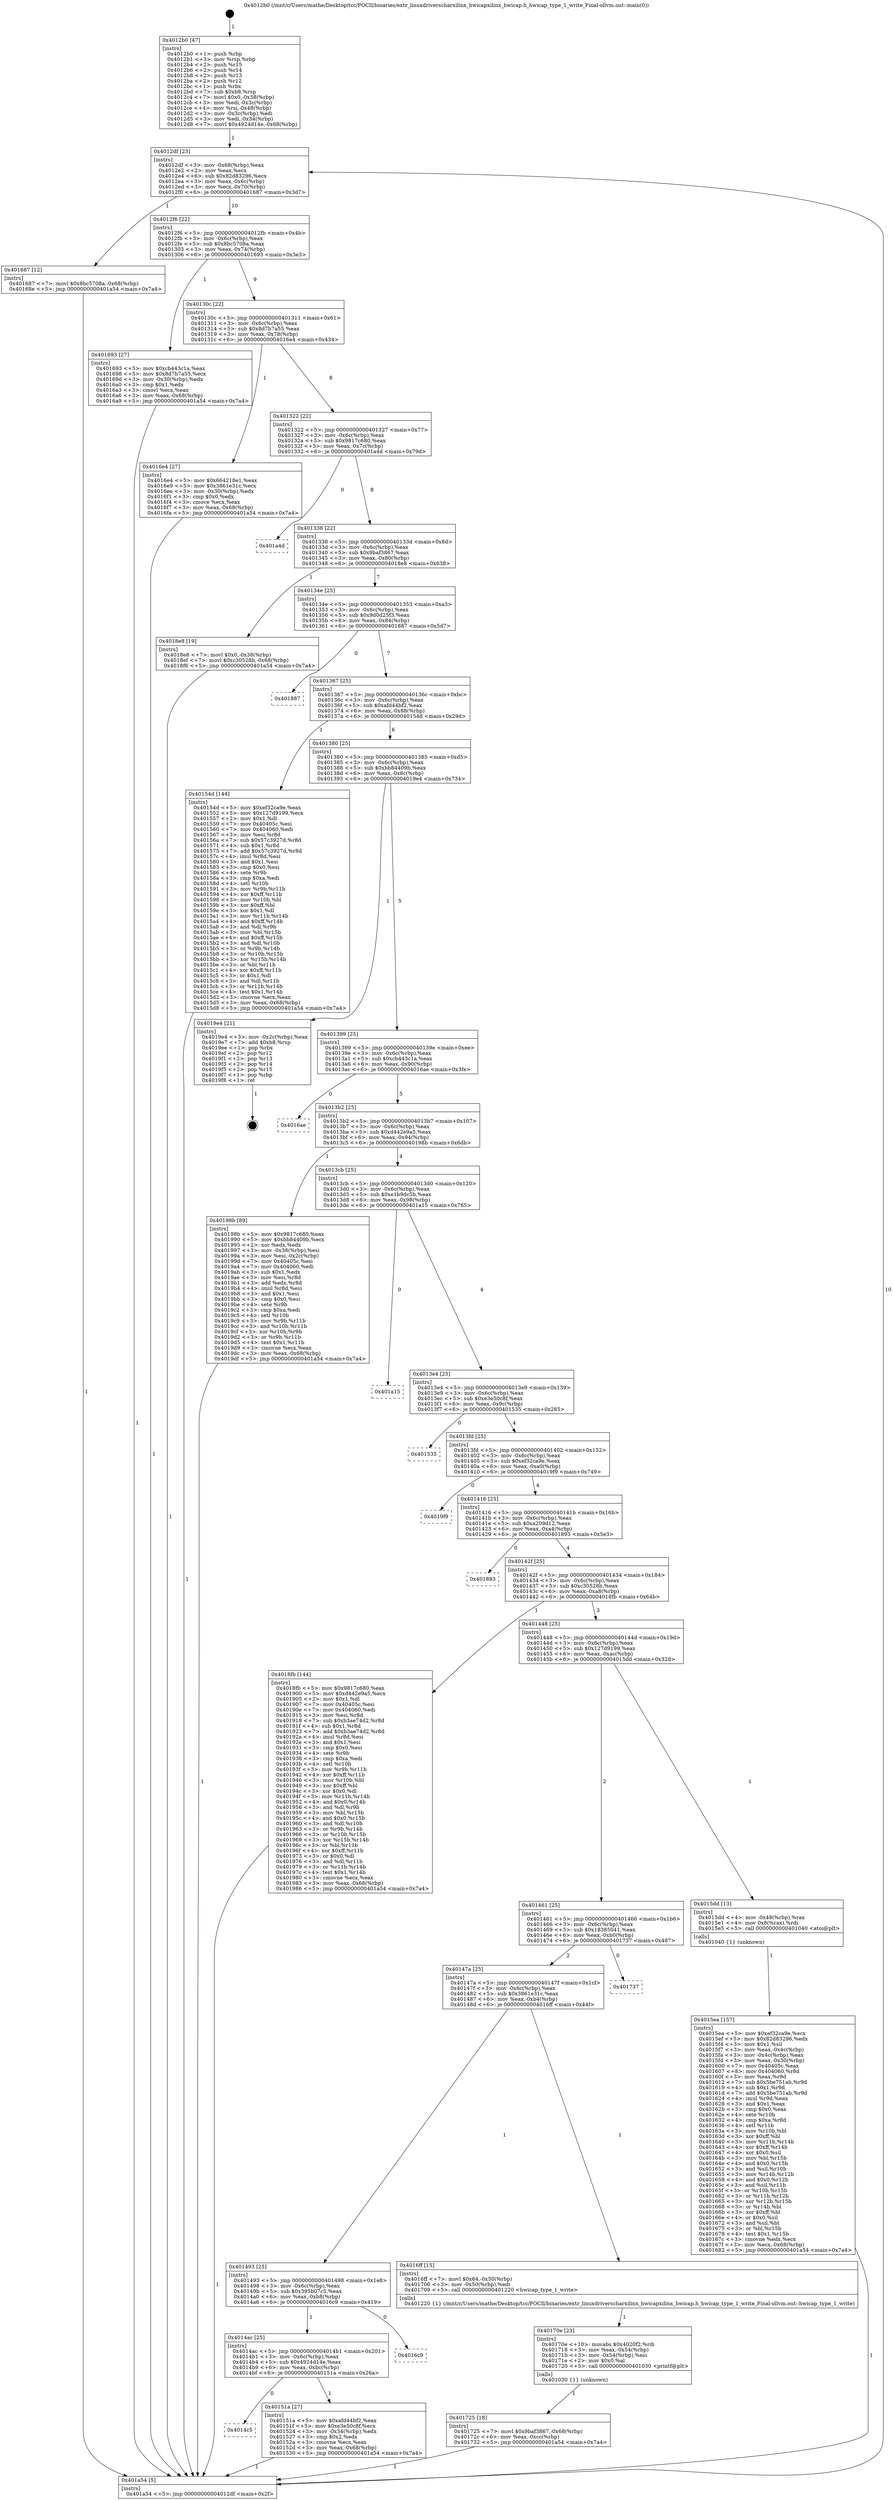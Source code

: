 digraph "0x4012b0" {
  label = "0x4012b0 (/mnt/c/Users/mathe/Desktop/tcc/POCII/binaries/extr_linuxdriverscharxilinx_hwicapxilinx_hwicap.h_hwicap_type_1_write_Final-ollvm.out::main(0))"
  labelloc = "t"
  node[shape=record]

  Entry [label="",width=0.3,height=0.3,shape=circle,fillcolor=black,style=filled]
  "0x4012df" [label="{
     0x4012df [23]\l
     | [instrs]\l
     &nbsp;&nbsp;0x4012df \<+3\>: mov -0x68(%rbp),%eax\l
     &nbsp;&nbsp;0x4012e2 \<+2\>: mov %eax,%ecx\l
     &nbsp;&nbsp;0x4012e4 \<+6\>: sub $0x82d83296,%ecx\l
     &nbsp;&nbsp;0x4012ea \<+3\>: mov %eax,-0x6c(%rbp)\l
     &nbsp;&nbsp;0x4012ed \<+3\>: mov %ecx,-0x70(%rbp)\l
     &nbsp;&nbsp;0x4012f0 \<+6\>: je 0000000000401687 \<main+0x3d7\>\l
  }"]
  "0x401687" [label="{
     0x401687 [12]\l
     | [instrs]\l
     &nbsp;&nbsp;0x401687 \<+7\>: movl $0x8bc5708a,-0x68(%rbp)\l
     &nbsp;&nbsp;0x40168e \<+5\>: jmp 0000000000401a54 \<main+0x7a4\>\l
  }"]
  "0x4012f6" [label="{
     0x4012f6 [22]\l
     | [instrs]\l
     &nbsp;&nbsp;0x4012f6 \<+5\>: jmp 00000000004012fb \<main+0x4b\>\l
     &nbsp;&nbsp;0x4012fb \<+3\>: mov -0x6c(%rbp),%eax\l
     &nbsp;&nbsp;0x4012fe \<+5\>: sub $0x8bc5708a,%eax\l
     &nbsp;&nbsp;0x401303 \<+3\>: mov %eax,-0x74(%rbp)\l
     &nbsp;&nbsp;0x401306 \<+6\>: je 0000000000401693 \<main+0x3e3\>\l
  }"]
  Exit [label="",width=0.3,height=0.3,shape=circle,fillcolor=black,style=filled,peripheries=2]
  "0x401693" [label="{
     0x401693 [27]\l
     | [instrs]\l
     &nbsp;&nbsp;0x401693 \<+5\>: mov $0xcb443c1a,%eax\l
     &nbsp;&nbsp;0x401698 \<+5\>: mov $0x8d7b7a55,%ecx\l
     &nbsp;&nbsp;0x40169d \<+3\>: mov -0x30(%rbp),%edx\l
     &nbsp;&nbsp;0x4016a0 \<+3\>: cmp $0x1,%edx\l
     &nbsp;&nbsp;0x4016a3 \<+3\>: cmovl %ecx,%eax\l
     &nbsp;&nbsp;0x4016a6 \<+3\>: mov %eax,-0x68(%rbp)\l
     &nbsp;&nbsp;0x4016a9 \<+5\>: jmp 0000000000401a54 \<main+0x7a4\>\l
  }"]
  "0x40130c" [label="{
     0x40130c [22]\l
     | [instrs]\l
     &nbsp;&nbsp;0x40130c \<+5\>: jmp 0000000000401311 \<main+0x61\>\l
     &nbsp;&nbsp;0x401311 \<+3\>: mov -0x6c(%rbp),%eax\l
     &nbsp;&nbsp;0x401314 \<+5\>: sub $0x8d7b7a55,%eax\l
     &nbsp;&nbsp;0x401319 \<+3\>: mov %eax,-0x78(%rbp)\l
     &nbsp;&nbsp;0x40131c \<+6\>: je 00000000004016e4 \<main+0x434\>\l
  }"]
  "0x401725" [label="{
     0x401725 [18]\l
     | [instrs]\l
     &nbsp;&nbsp;0x401725 \<+7\>: movl $0x9baf3867,-0x68(%rbp)\l
     &nbsp;&nbsp;0x40172c \<+6\>: mov %eax,-0xcc(%rbp)\l
     &nbsp;&nbsp;0x401732 \<+5\>: jmp 0000000000401a54 \<main+0x7a4\>\l
  }"]
  "0x4016e4" [label="{
     0x4016e4 [27]\l
     | [instrs]\l
     &nbsp;&nbsp;0x4016e4 \<+5\>: mov $0x664218e1,%eax\l
     &nbsp;&nbsp;0x4016e9 \<+5\>: mov $0x3861e31c,%ecx\l
     &nbsp;&nbsp;0x4016ee \<+3\>: mov -0x30(%rbp),%edx\l
     &nbsp;&nbsp;0x4016f1 \<+3\>: cmp $0x0,%edx\l
     &nbsp;&nbsp;0x4016f4 \<+3\>: cmove %ecx,%eax\l
     &nbsp;&nbsp;0x4016f7 \<+3\>: mov %eax,-0x68(%rbp)\l
     &nbsp;&nbsp;0x4016fa \<+5\>: jmp 0000000000401a54 \<main+0x7a4\>\l
  }"]
  "0x401322" [label="{
     0x401322 [22]\l
     | [instrs]\l
     &nbsp;&nbsp;0x401322 \<+5\>: jmp 0000000000401327 \<main+0x77\>\l
     &nbsp;&nbsp;0x401327 \<+3\>: mov -0x6c(%rbp),%eax\l
     &nbsp;&nbsp;0x40132a \<+5\>: sub $0x9817c680,%eax\l
     &nbsp;&nbsp;0x40132f \<+3\>: mov %eax,-0x7c(%rbp)\l
     &nbsp;&nbsp;0x401332 \<+6\>: je 0000000000401a4d \<main+0x79d\>\l
  }"]
  "0x40170e" [label="{
     0x40170e [23]\l
     | [instrs]\l
     &nbsp;&nbsp;0x40170e \<+10\>: movabs $0x4020f2,%rdi\l
     &nbsp;&nbsp;0x401718 \<+3\>: mov %eax,-0x54(%rbp)\l
     &nbsp;&nbsp;0x40171b \<+3\>: mov -0x54(%rbp),%esi\l
     &nbsp;&nbsp;0x40171e \<+2\>: mov $0x0,%al\l
     &nbsp;&nbsp;0x401720 \<+5\>: call 0000000000401030 \<printf@plt\>\l
     | [calls]\l
     &nbsp;&nbsp;0x401030 \{1\} (unknown)\l
  }"]
  "0x401a4d" [label="{
     0x401a4d\l
  }", style=dashed]
  "0x401338" [label="{
     0x401338 [22]\l
     | [instrs]\l
     &nbsp;&nbsp;0x401338 \<+5\>: jmp 000000000040133d \<main+0x8d\>\l
     &nbsp;&nbsp;0x40133d \<+3\>: mov -0x6c(%rbp),%eax\l
     &nbsp;&nbsp;0x401340 \<+5\>: sub $0x9baf3867,%eax\l
     &nbsp;&nbsp;0x401345 \<+3\>: mov %eax,-0x80(%rbp)\l
     &nbsp;&nbsp;0x401348 \<+6\>: je 00000000004018e8 \<main+0x638\>\l
  }"]
  "0x4015ea" [label="{
     0x4015ea [157]\l
     | [instrs]\l
     &nbsp;&nbsp;0x4015ea \<+5\>: mov $0xef32ca9e,%ecx\l
     &nbsp;&nbsp;0x4015ef \<+5\>: mov $0x82d83296,%edx\l
     &nbsp;&nbsp;0x4015f4 \<+3\>: mov $0x1,%sil\l
     &nbsp;&nbsp;0x4015f7 \<+3\>: mov %eax,-0x4c(%rbp)\l
     &nbsp;&nbsp;0x4015fa \<+3\>: mov -0x4c(%rbp),%eax\l
     &nbsp;&nbsp;0x4015fd \<+3\>: mov %eax,-0x30(%rbp)\l
     &nbsp;&nbsp;0x401600 \<+7\>: mov 0x40405c,%eax\l
     &nbsp;&nbsp;0x401607 \<+8\>: mov 0x404060,%r8d\l
     &nbsp;&nbsp;0x40160f \<+3\>: mov %eax,%r9d\l
     &nbsp;&nbsp;0x401612 \<+7\>: sub $0x5be751ab,%r9d\l
     &nbsp;&nbsp;0x401619 \<+4\>: sub $0x1,%r9d\l
     &nbsp;&nbsp;0x40161d \<+7\>: add $0x5be751ab,%r9d\l
     &nbsp;&nbsp;0x401624 \<+4\>: imul %r9d,%eax\l
     &nbsp;&nbsp;0x401628 \<+3\>: and $0x1,%eax\l
     &nbsp;&nbsp;0x40162b \<+3\>: cmp $0x0,%eax\l
     &nbsp;&nbsp;0x40162e \<+4\>: sete %r10b\l
     &nbsp;&nbsp;0x401632 \<+4\>: cmp $0xa,%r8d\l
     &nbsp;&nbsp;0x401636 \<+4\>: setl %r11b\l
     &nbsp;&nbsp;0x40163a \<+3\>: mov %r10b,%bl\l
     &nbsp;&nbsp;0x40163d \<+3\>: xor $0xff,%bl\l
     &nbsp;&nbsp;0x401640 \<+3\>: mov %r11b,%r14b\l
     &nbsp;&nbsp;0x401643 \<+4\>: xor $0xff,%r14b\l
     &nbsp;&nbsp;0x401647 \<+4\>: xor $0x0,%sil\l
     &nbsp;&nbsp;0x40164b \<+3\>: mov %bl,%r15b\l
     &nbsp;&nbsp;0x40164e \<+4\>: and $0x0,%r15b\l
     &nbsp;&nbsp;0x401652 \<+3\>: and %sil,%r10b\l
     &nbsp;&nbsp;0x401655 \<+3\>: mov %r14b,%r12b\l
     &nbsp;&nbsp;0x401658 \<+4\>: and $0x0,%r12b\l
     &nbsp;&nbsp;0x40165c \<+3\>: and %sil,%r11b\l
     &nbsp;&nbsp;0x40165f \<+3\>: or %r10b,%r15b\l
     &nbsp;&nbsp;0x401662 \<+3\>: or %r11b,%r12b\l
     &nbsp;&nbsp;0x401665 \<+3\>: xor %r12b,%r15b\l
     &nbsp;&nbsp;0x401668 \<+3\>: or %r14b,%bl\l
     &nbsp;&nbsp;0x40166b \<+3\>: xor $0xff,%bl\l
     &nbsp;&nbsp;0x40166e \<+4\>: or $0x0,%sil\l
     &nbsp;&nbsp;0x401672 \<+3\>: and %sil,%bl\l
     &nbsp;&nbsp;0x401675 \<+3\>: or %bl,%r15b\l
     &nbsp;&nbsp;0x401678 \<+4\>: test $0x1,%r15b\l
     &nbsp;&nbsp;0x40167c \<+3\>: cmovne %edx,%ecx\l
     &nbsp;&nbsp;0x40167f \<+3\>: mov %ecx,-0x68(%rbp)\l
     &nbsp;&nbsp;0x401682 \<+5\>: jmp 0000000000401a54 \<main+0x7a4\>\l
  }"]
  "0x4018e8" [label="{
     0x4018e8 [19]\l
     | [instrs]\l
     &nbsp;&nbsp;0x4018e8 \<+7\>: movl $0x0,-0x38(%rbp)\l
     &nbsp;&nbsp;0x4018ef \<+7\>: movl $0xc30528b,-0x68(%rbp)\l
     &nbsp;&nbsp;0x4018f6 \<+5\>: jmp 0000000000401a54 \<main+0x7a4\>\l
  }"]
  "0x40134e" [label="{
     0x40134e [25]\l
     | [instrs]\l
     &nbsp;&nbsp;0x40134e \<+5\>: jmp 0000000000401353 \<main+0xa3\>\l
     &nbsp;&nbsp;0x401353 \<+3\>: mov -0x6c(%rbp),%eax\l
     &nbsp;&nbsp;0x401356 \<+5\>: sub $0x9d0d25f3,%eax\l
     &nbsp;&nbsp;0x40135b \<+6\>: mov %eax,-0x84(%rbp)\l
     &nbsp;&nbsp;0x401361 \<+6\>: je 0000000000401887 \<main+0x5d7\>\l
  }"]
  "0x4012b0" [label="{
     0x4012b0 [47]\l
     | [instrs]\l
     &nbsp;&nbsp;0x4012b0 \<+1\>: push %rbp\l
     &nbsp;&nbsp;0x4012b1 \<+3\>: mov %rsp,%rbp\l
     &nbsp;&nbsp;0x4012b4 \<+2\>: push %r15\l
     &nbsp;&nbsp;0x4012b6 \<+2\>: push %r14\l
     &nbsp;&nbsp;0x4012b8 \<+2\>: push %r13\l
     &nbsp;&nbsp;0x4012ba \<+2\>: push %r12\l
     &nbsp;&nbsp;0x4012bc \<+1\>: push %rbx\l
     &nbsp;&nbsp;0x4012bd \<+7\>: sub $0xb8,%rsp\l
     &nbsp;&nbsp;0x4012c4 \<+7\>: movl $0x0,-0x38(%rbp)\l
     &nbsp;&nbsp;0x4012cb \<+3\>: mov %edi,-0x3c(%rbp)\l
     &nbsp;&nbsp;0x4012ce \<+4\>: mov %rsi,-0x48(%rbp)\l
     &nbsp;&nbsp;0x4012d2 \<+3\>: mov -0x3c(%rbp),%edi\l
     &nbsp;&nbsp;0x4012d5 \<+3\>: mov %edi,-0x34(%rbp)\l
     &nbsp;&nbsp;0x4012d8 \<+7\>: movl $0x4924d14e,-0x68(%rbp)\l
  }"]
  "0x401887" [label="{
     0x401887\l
  }", style=dashed]
  "0x401367" [label="{
     0x401367 [25]\l
     | [instrs]\l
     &nbsp;&nbsp;0x401367 \<+5\>: jmp 000000000040136c \<main+0xbc\>\l
     &nbsp;&nbsp;0x40136c \<+3\>: mov -0x6c(%rbp),%eax\l
     &nbsp;&nbsp;0x40136f \<+5\>: sub $0xafd44bf2,%eax\l
     &nbsp;&nbsp;0x401374 \<+6\>: mov %eax,-0x88(%rbp)\l
     &nbsp;&nbsp;0x40137a \<+6\>: je 000000000040154d \<main+0x29d\>\l
  }"]
  "0x401a54" [label="{
     0x401a54 [5]\l
     | [instrs]\l
     &nbsp;&nbsp;0x401a54 \<+5\>: jmp 00000000004012df \<main+0x2f\>\l
  }"]
  "0x40154d" [label="{
     0x40154d [144]\l
     | [instrs]\l
     &nbsp;&nbsp;0x40154d \<+5\>: mov $0xef32ca9e,%eax\l
     &nbsp;&nbsp;0x401552 \<+5\>: mov $0x127d9199,%ecx\l
     &nbsp;&nbsp;0x401557 \<+2\>: mov $0x1,%dl\l
     &nbsp;&nbsp;0x401559 \<+7\>: mov 0x40405c,%esi\l
     &nbsp;&nbsp;0x401560 \<+7\>: mov 0x404060,%edi\l
     &nbsp;&nbsp;0x401567 \<+3\>: mov %esi,%r8d\l
     &nbsp;&nbsp;0x40156a \<+7\>: sub $0x57c3927d,%r8d\l
     &nbsp;&nbsp;0x401571 \<+4\>: sub $0x1,%r8d\l
     &nbsp;&nbsp;0x401575 \<+7\>: add $0x57c3927d,%r8d\l
     &nbsp;&nbsp;0x40157c \<+4\>: imul %r8d,%esi\l
     &nbsp;&nbsp;0x401580 \<+3\>: and $0x1,%esi\l
     &nbsp;&nbsp;0x401583 \<+3\>: cmp $0x0,%esi\l
     &nbsp;&nbsp;0x401586 \<+4\>: sete %r9b\l
     &nbsp;&nbsp;0x40158a \<+3\>: cmp $0xa,%edi\l
     &nbsp;&nbsp;0x40158d \<+4\>: setl %r10b\l
     &nbsp;&nbsp;0x401591 \<+3\>: mov %r9b,%r11b\l
     &nbsp;&nbsp;0x401594 \<+4\>: xor $0xff,%r11b\l
     &nbsp;&nbsp;0x401598 \<+3\>: mov %r10b,%bl\l
     &nbsp;&nbsp;0x40159b \<+3\>: xor $0xff,%bl\l
     &nbsp;&nbsp;0x40159e \<+3\>: xor $0x1,%dl\l
     &nbsp;&nbsp;0x4015a1 \<+3\>: mov %r11b,%r14b\l
     &nbsp;&nbsp;0x4015a4 \<+4\>: and $0xff,%r14b\l
     &nbsp;&nbsp;0x4015a8 \<+3\>: and %dl,%r9b\l
     &nbsp;&nbsp;0x4015ab \<+3\>: mov %bl,%r15b\l
     &nbsp;&nbsp;0x4015ae \<+4\>: and $0xff,%r15b\l
     &nbsp;&nbsp;0x4015b2 \<+3\>: and %dl,%r10b\l
     &nbsp;&nbsp;0x4015b5 \<+3\>: or %r9b,%r14b\l
     &nbsp;&nbsp;0x4015b8 \<+3\>: or %r10b,%r15b\l
     &nbsp;&nbsp;0x4015bb \<+3\>: xor %r15b,%r14b\l
     &nbsp;&nbsp;0x4015be \<+3\>: or %bl,%r11b\l
     &nbsp;&nbsp;0x4015c1 \<+4\>: xor $0xff,%r11b\l
     &nbsp;&nbsp;0x4015c5 \<+3\>: or $0x1,%dl\l
     &nbsp;&nbsp;0x4015c8 \<+3\>: and %dl,%r11b\l
     &nbsp;&nbsp;0x4015cb \<+3\>: or %r11b,%r14b\l
     &nbsp;&nbsp;0x4015ce \<+4\>: test $0x1,%r14b\l
     &nbsp;&nbsp;0x4015d2 \<+3\>: cmovne %ecx,%eax\l
     &nbsp;&nbsp;0x4015d5 \<+3\>: mov %eax,-0x68(%rbp)\l
     &nbsp;&nbsp;0x4015d8 \<+5\>: jmp 0000000000401a54 \<main+0x7a4\>\l
  }"]
  "0x401380" [label="{
     0x401380 [25]\l
     | [instrs]\l
     &nbsp;&nbsp;0x401380 \<+5\>: jmp 0000000000401385 \<main+0xd5\>\l
     &nbsp;&nbsp;0x401385 \<+3\>: mov -0x6c(%rbp),%eax\l
     &nbsp;&nbsp;0x401388 \<+5\>: sub $0xbb84409b,%eax\l
     &nbsp;&nbsp;0x40138d \<+6\>: mov %eax,-0x8c(%rbp)\l
     &nbsp;&nbsp;0x401393 \<+6\>: je 00000000004019e4 \<main+0x734\>\l
  }"]
  "0x4014c5" [label="{
     0x4014c5\l
  }", style=dashed]
  "0x4019e4" [label="{
     0x4019e4 [21]\l
     | [instrs]\l
     &nbsp;&nbsp;0x4019e4 \<+3\>: mov -0x2c(%rbp),%eax\l
     &nbsp;&nbsp;0x4019e7 \<+7\>: add $0xb8,%rsp\l
     &nbsp;&nbsp;0x4019ee \<+1\>: pop %rbx\l
     &nbsp;&nbsp;0x4019ef \<+2\>: pop %r12\l
     &nbsp;&nbsp;0x4019f1 \<+2\>: pop %r13\l
     &nbsp;&nbsp;0x4019f3 \<+2\>: pop %r14\l
     &nbsp;&nbsp;0x4019f5 \<+2\>: pop %r15\l
     &nbsp;&nbsp;0x4019f7 \<+1\>: pop %rbp\l
     &nbsp;&nbsp;0x4019f8 \<+1\>: ret\l
  }"]
  "0x401399" [label="{
     0x401399 [25]\l
     | [instrs]\l
     &nbsp;&nbsp;0x401399 \<+5\>: jmp 000000000040139e \<main+0xee\>\l
     &nbsp;&nbsp;0x40139e \<+3\>: mov -0x6c(%rbp),%eax\l
     &nbsp;&nbsp;0x4013a1 \<+5\>: sub $0xcb443c1a,%eax\l
     &nbsp;&nbsp;0x4013a6 \<+6\>: mov %eax,-0x90(%rbp)\l
     &nbsp;&nbsp;0x4013ac \<+6\>: je 00000000004016ae \<main+0x3fe\>\l
  }"]
  "0x40151a" [label="{
     0x40151a [27]\l
     | [instrs]\l
     &nbsp;&nbsp;0x40151a \<+5\>: mov $0xafd44bf2,%eax\l
     &nbsp;&nbsp;0x40151f \<+5\>: mov $0xe3e50c8f,%ecx\l
     &nbsp;&nbsp;0x401524 \<+3\>: mov -0x34(%rbp),%edx\l
     &nbsp;&nbsp;0x401527 \<+3\>: cmp $0x2,%edx\l
     &nbsp;&nbsp;0x40152a \<+3\>: cmovne %ecx,%eax\l
     &nbsp;&nbsp;0x40152d \<+3\>: mov %eax,-0x68(%rbp)\l
     &nbsp;&nbsp;0x401530 \<+5\>: jmp 0000000000401a54 \<main+0x7a4\>\l
  }"]
  "0x4016ae" [label="{
     0x4016ae\l
  }", style=dashed]
  "0x4013b2" [label="{
     0x4013b2 [25]\l
     | [instrs]\l
     &nbsp;&nbsp;0x4013b2 \<+5\>: jmp 00000000004013b7 \<main+0x107\>\l
     &nbsp;&nbsp;0x4013b7 \<+3\>: mov -0x6c(%rbp),%eax\l
     &nbsp;&nbsp;0x4013ba \<+5\>: sub $0xd442e9a5,%eax\l
     &nbsp;&nbsp;0x4013bf \<+6\>: mov %eax,-0x94(%rbp)\l
     &nbsp;&nbsp;0x4013c5 \<+6\>: je 000000000040198b \<main+0x6db\>\l
  }"]
  "0x4014ac" [label="{
     0x4014ac [25]\l
     | [instrs]\l
     &nbsp;&nbsp;0x4014ac \<+5\>: jmp 00000000004014b1 \<main+0x201\>\l
     &nbsp;&nbsp;0x4014b1 \<+3\>: mov -0x6c(%rbp),%eax\l
     &nbsp;&nbsp;0x4014b4 \<+5\>: sub $0x4924d14e,%eax\l
     &nbsp;&nbsp;0x4014b9 \<+6\>: mov %eax,-0xbc(%rbp)\l
     &nbsp;&nbsp;0x4014bf \<+6\>: je 000000000040151a \<main+0x26a\>\l
  }"]
  "0x40198b" [label="{
     0x40198b [89]\l
     | [instrs]\l
     &nbsp;&nbsp;0x40198b \<+5\>: mov $0x9817c680,%eax\l
     &nbsp;&nbsp;0x401990 \<+5\>: mov $0xbb84409b,%ecx\l
     &nbsp;&nbsp;0x401995 \<+2\>: xor %edx,%edx\l
     &nbsp;&nbsp;0x401997 \<+3\>: mov -0x38(%rbp),%esi\l
     &nbsp;&nbsp;0x40199a \<+3\>: mov %esi,-0x2c(%rbp)\l
     &nbsp;&nbsp;0x40199d \<+7\>: mov 0x40405c,%esi\l
     &nbsp;&nbsp;0x4019a4 \<+7\>: mov 0x404060,%edi\l
     &nbsp;&nbsp;0x4019ab \<+3\>: sub $0x1,%edx\l
     &nbsp;&nbsp;0x4019ae \<+3\>: mov %esi,%r8d\l
     &nbsp;&nbsp;0x4019b1 \<+3\>: add %edx,%r8d\l
     &nbsp;&nbsp;0x4019b4 \<+4\>: imul %r8d,%esi\l
     &nbsp;&nbsp;0x4019b8 \<+3\>: and $0x1,%esi\l
     &nbsp;&nbsp;0x4019bb \<+3\>: cmp $0x0,%esi\l
     &nbsp;&nbsp;0x4019be \<+4\>: sete %r9b\l
     &nbsp;&nbsp;0x4019c2 \<+3\>: cmp $0xa,%edi\l
     &nbsp;&nbsp;0x4019c5 \<+4\>: setl %r10b\l
     &nbsp;&nbsp;0x4019c9 \<+3\>: mov %r9b,%r11b\l
     &nbsp;&nbsp;0x4019cc \<+3\>: and %r10b,%r11b\l
     &nbsp;&nbsp;0x4019cf \<+3\>: xor %r10b,%r9b\l
     &nbsp;&nbsp;0x4019d2 \<+3\>: or %r9b,%r11b\l
     &nbsp;&nbsp;0x4019d5 \<+4\>: test $0x1,%r11b\l
     &nbsp;&nbsp;0x4019d9 \<+3\>: cmovne %ecx,%eax\l
     &nbsp;&nbsp;0x4019dc \<+3\>: mov %eax,-0x68(%rbp)\l
     &nbsp;&nbsp;0x4019df \<+5\>: jmp 0000000000401a54 \<main+0x7a4\>\l
  }"]
  "0x4013cb" [label="{
     0x4013cb [25]\l
     | [instrs]\l
     &nbsp;&nbsp;0x4013cb \<+5\>: jmp 00000000004013d0 \<main+0x120\>\l
     &nbsp;&nbsp;0x4013d0 \<+3\>: mov -0x6c(%rbp),%eax\l
     &nbsp;&nbsp;0x4013d3 \<+5\>: sub $0xe1b9dc5b,%eax\l
     &nbsp;&nbsp;0x4013d8 \<+6\>: mov %eax,-0x98(%rbp)\l
     &nbsp;&nbsp;0x4013de \<+6\>: je 0000000000401a15 \<main+0x765\>\l
  }"]
  "0x4016c9" [label="{
     0x4016c9\l
  }", style=dashed]
  "0x401a15" [label="{
     0x401a15\l
  }", style=dashed]
  "0x4013e4" [label="{
     0x4013e4 [25]\l
     | [instrs]\l
     &nbsp;&nbsp;0x4013e4 \<+5\>: jmp 00000000004013e9 \<main+0x139\>\l
     &nbsp;&nbsp;0x4013e9 \<+3\>: mov -0x6c(%rbp),%eax\l
     &nbsp;&nbsp;0x4013ec \<+5\>: sub $0xe3e50c8f,%eax\l
     &nbsp;&nbsp;0x4013f1 \<+6\>: mov %eax,-0x9c(%rbp)\l
     &nbsp;&nbsp;0x4013f7 \<+6\>: je 0000000000401535 \<main+0x285\>\l
  }"]
  "0x401493" [label="{
     0x401493 [25]\l
     | [instrs]\l
     &nbsp;&nbsp;0x401493 \<+5\>: jmp 0000000000401498 \<main+0x1e8\>\l
     &nbsp;&nbsp;0x401498 \<+3\>: mov -0x6c(%rbp),%eax\l
     &nbsp;&nbsp;0x40149b \<+5\>: sub $0x395b07c5,%eax\l
     &nbsp;&nbsp;0x4014a0 \<+6\>: mov %eax,-0xb8(%rbp)\l
     &nbsp;&nbsp;0x4014a6 \<+6\>: je 00000000004016c9 \<main+0x419\>\l
  }"]
  "0x401535" [label="{
     0x401535\l
  }", style=dashed]
  "0x4013fd" [label="{
     0x4013fd [25]\l
     | [instrs]\l
     &nbsp;&nbsp;0x4013fd \<+5\>: jmp 0000000000401402 \<main+0x152\>\l
     &nbsp;&nbsp;0x401402 \<+3\>: mov -0x6c(%rbp),%eax\l
     &nbsp;&nbsp;0x401405 \<+5\>: sub $0xef32ca9e,%eax\l
     &nbsp;&nbsp;0x40140a \<+6\>: mov %eax,-0xa0(%rbp)\l
     &nbsp;&nbsp;0x401410 \<+6\>: je 00000000004019f9 \<main+0x749\>\l
  }"]
  "0x4016ff" [label="{
     0x4016ff [15]\l
     | [instrs]\l
     &nbsp;&nbsp;0x4016ff \<+7\>: movl $0x64,-0x50(%rbp)\l
     &nbsp;&nbsp;0x401706 \<+3\>: mov -0x50(%rbp),%edi\l
     &nbsp;&nbsp;0x401709 \<+5\>: call 0000000000401220 \<hwicap_type_1_write\>\l
     | [calls]\l
     &nbsp;&nbsp;0x401220 \{1\} (/mnt/c/Users/mathe/Desktop/tcc/POCII/binaries/extr_linuxdriverscharxilinx_hwicapxilinx_hwicap.h_hwicap_type_1_write_Final-ollvm.out::hwicap_type_1_write)\l
  }"]
  "0x4019f9" [label="{
     0x4019f9\l
  }", style=dashed]
  "0x401416" [label="{
     0x401416 [25]\l
     | [instrs]\l
     &nbsp;&nbsp;0x401416 \<+5\>: jmp 000000000040141b \<main+0x16b\>\l
     &nbsp;&nbsp;0x40141b \<+3\>: mov -0x6c(%rbp),%eax\l
     &nbsp;&nbsp;0x40141e \<+5\>: sub $0xa209d12,%eax\l
     &nbsp;&nbsp;0x401423 \<+6\>: mov %eax,-0xa4(%rbp)\l
     &nbsp;&nbsp;0x401429 \<+6\>: je 0000000000401893 \<main+0x5e3\>\l
  }"]
  "0x40147a" [label="{
     0x40147a [25]\l
     | [instrs]\l
     &nbsp;&nbsp;0x40147a \<+5\>: jmp 000000000040147f \<main+0x1cf\>\l
     &nbsp;&nbsp;0x40147f \<+3\>: mov -0x6c(%rbp),%eax\l
     &nbsp;&nbsp;0x401482 \<+5\>: sub $0x3861e31c,%eax\l
     &nbsp;&nbsp;0x401487 \<+6\>: mov %eax,-0xb4(%rbp)\l
     &nbsp;&nbsp;0x40148d \<+6\>: je 00000000004016ff \<main+0x44f\>\l
  }"]
  "0x401893" [label="{
     0x401893\l
  }", style=dashed]
  "0x40142f" [label="{
     0x40142f [25]\l
     | [instrs]\l
     &nbsp;&nbsp;0x40142f \<+5\>: jmp 0000000000401434 \<main+0x184\>\l
     &nbsp;&nbsp;0x401434 \<+3\>: mov -0x6c(%rbp),%eax\l
     &nbsp;&nbsp;0x401437 \<+5\>: sub $0xc30528b,%eax\l
     &nbsp;&nbsp;0x40143c \<+6\>: mov %eax,-0xa8(%rbp)\l
     &nbsp;&nbsp;0x401442 \<+6\>: je 00000000004018fb \<main+0x64b\>\l
  }"]
  "0x401737" [label="{
     0x401737\l
  }", style=dashed]
  "0x4018fb" [label="{
     0x4018fb [144]\l
     | [instrs]\l
     &nbsp;&nbsp;0x4018fb \<+5\>: mov $0x9817c680,%eax\l
     &nbsp;&nbsp;0x401900 \<+5\>: mov $0xd442e9a5,%ecx\l
     &nbsp;&nbsp;0x401905 \<+2\>: mov $0x1,%dl\l
     &nbsp;&nbsp;0x401907 \<+7\>: mov 0x40405c,%esi\l
     &nbsp;&nbsp;0x40190e \<+7\>: mov 0x404060,%edi\l
     &nbsp;&nbsp;0x401915 \<+3\>: mov %esi,%r8d\l
     &nbsp;&nbsp;0x401918 \<+7\>: sub $0xb3ae74d2,%r8d\l
     &nbsp;&nbsp;0x40191f \<+4\>: sub $0x1,%r8d\l
     &nbsp;&nbsp;0x401923 \<+7\>: add $0xb3ae74d2,%r8d\l
     &nbsp;&nbsp;0x40192a \<+4\>: imul %r8d,%esi\l
     &nbsp;&nbsp;0x40192e \<+3\>: and $0x1,%esi\l
     &nbsp;&nbsp;0x401931 \<+3\>: cmp $0x0,%esi\l
     &nbsp;&nbsp;0x401934 \<+4\>: sete %r9b\l
     &nbsp;&nbsp;0x401938 \<+3\>: cmp $0xa,%edi\l
     &nbsp;&nbsp;0x40193b \<+4\>: setl %r10b\l
     &nbsp;&nbsp;0x40193f \<+3\>: mov %r9b,%r11b\l
     &nbsp;&nbsp;0x401942 \<+4\>: xor $0xff,%r11b\l
     &nbsp;&nbsp;0x401946 \<+3\>: mov %r10b,%bl\l
     &nbsp;&nbsp;0x401949 \<+3\>: xor $0xff,%bl\l
     &nbsp;&nbsp;0x40194c \<+3\>: xor $0x0,%dl\l
     &nbsp;&nbsp;0x40194f \<+3\>: mov %r11b,%r14b\l
     &nbsp;&nbsp;0x401952 \<+4\>: and $0x0,%r14b\l
     &nbsp;&nbsp;0x401956 \<+3\>: and %dl,%r9b\l
     &nbsp;&nbsp;0x401959 \<+3\>: mov %bl,%r15b\l
     &nbsp;&nbsp;0x40195c \<+4\>: and $0x0,%r15b\l
     &nbsp;&nbsp;0x401960 \<+3\>: and %dl,%r10b\l
     &nbsp;&nbsp;0x401963 \<+3\>: or %r9b,%r14b\l
     &nbsp;&nbsp;0x401966 \<+3\>: or %r10b,%r15b\l
     &nbsp;&nbsp;0x401969 \<+3\>: xor %r15b,%r14b\l
     &nbsp;&nbsp;0x40196c \<+3\>: or %bl,%r11b\l
     &nbsp;&nbsp;0x40196f \<+4\>: xor $0xff,%r11b\l
     &nbsp;&nbsp;0x401973 \<+3\>: or $0x0,%dl\l
     &nbsp;&nbsp;0x401976 \<+3\>: and %dl,%r11b\l
     &nbsp;&nbsp;0x401979 \<+3\>: or %r11b,%r14b\l
     &nbsp;&nbsp;0x40197c \<+4\>: test $0x1,%r14b\l
     &nbsp;&nbsp;0x401980 \<+3\>: cmovne %ecx,%eax\l
     &nbsp;&nbsp;0x401983 \<+3\>: mov %eax,-0x68(%rbp)\l
     &nbsp;&nbsp;0x401986 \<+5\>: jmp 0000000000401a54 \<main+0x7a4\>\l
  }"]
  "0x401448" [label="{
     0x401448 [25]\l
     | [instrs]\l
     &nbsp;&nbsp;0x401448 \<+5\>: jmp 000000000040144d \<main+0x19d\>\l
     &nbsp;&nbsp;0x40144d \<+3\>: mov -0x6c(%rbp),%eax\l
     &nbsp;&nbsp;0x401450 \<+5\>: sub $0x127d9199,%eax\l
     &nbsp;&nbsp;0x401455 \<+6\>: mov %eax,-0xac(%rbp)\l
     &nbsp;&nbsp;0x40145b \<+6\>: je 00000000004015dd \<main+0x32d\>\l
  }"]
  "0x401461" [label="{
     0x401461 [25]\l
     | [instrs]\l
     &nbsp;&nbsp;0x401461 \<+5\>: jmp 0000000000401466 \<main+0x1b6\>\l
     &nbsp;&nbsp;0x401466 \<+3\>: mov -0x6c(%rbp),%eax\l
     &nbsp;&nbsp;0x401469 \<+5\>: sub $0x18385041,%eax\l
     &nbsp;&nbsp;0x40146e \<+6\>: mov %eax,-0xb0(%rbp)\l
     &nbsp;&nbsp;0x401474 \<+6\>: je 0000000000401737 \<main+0x487\>\l
  }"]
  "0x4015dd" [label="{
     0x4015dd [13]\l
     | [instrs]\l
     &nbsp;&nbsp;0x4015dd \<+4\>: mov -0x48(%rbp),%rax\l
     &nbsp;&nbsp;0x4015e1 \<+4\>: mov 0x8(%rax),%rdi\l
     &nbsp;&nbsp;0x4015e5 \<+5\>: call 0000000000401040 \<atoi@plt\>\l
     | [calls]\l
     &nbsp;&nbsp;0x401040 \{1\} (unknown)\l
  }"]
  Entry -> "0x4012b0" [label=" 1"]
  "0x4012df" -> "0x401687" [label=" 1"]
  "0x4012df" -> "0x4012f6" [label=" 10"]
  "0x4019e4" -> Exit [label=" 1"]
  "0x4012f6" -> "0x401693" [label=" 1"]
  "0x4012f6" -> "0x40130c" [label=" 9"]
  "0x40198b" -> "0x401a54" [label=" 1"]
  "0x40130c" -> "0x4016e4" [label=" 1"]
  "0x40130c" -> "0x401322" [label=" 8"]
  "0x4018fb" -> "0x401a54" [label=" 1"]
  "0x401322" -> "0x401a4d" [label=" 0"]
  "0x401322" -> "0x401338" [label=" 8"]
  "0x4018e8" -> "0x401a54" [label=" 1"]
  "0x401338" -> "0x4018e8" [label=" 1"]
  "0x401338" -> "0x40134e" [label=" 7"]
  "0x401725" -> "0x401a54" [label=" 1"]
  "0x40134e" -> "0x401887" [label=" 0"]
  "0x40134e" -> "0x401367" [label=" 7"]
  "0x40170e" -> "0x401725" [label=" 1"]
  "0x401367" -> "0x40154d" [label=" 1"]
  "0x401367" -> "0x401380" [label=" 6"]
  "0x4016ff" -> "0x40170e" [label=" 1"]
  "0x401380" -> "0x4019e4" [label=" 1"]
  "0x401380" -> "0x401399" [label=" 5"]
  "0x4016e4" -> "0x401a54" [label=" 1"]
  "0x401399" -> "0x4016ae" [label=" 0"]
  "0x401399" -> "0x4013b2" [label=" 5"]
  "0x401693" -> "0x401a54" [label=" 1"]
  "0x4013b2" -> "0x40198b" [label=" 1"]
  "0x4013b2" -> "0x4013cb" [label=" 4"]
  "0x4015ea" -> "0x401a54" [label=" 1"]
  "0x4013cb" -> "0x401a15" [label=" 0"]
  "0x4013cb" -> "0x4013e4" [label=" 4"]
  "0x4015dd" -> "0x4015ea" [label=" 1"]
  "0x4013e4" -> "0x401535" [label=" 0"]
  "0x4013e4" -> "0x4013fd" [label=" 4"]
  "0x401a54" -> "0x4012df" [label=" 10"]
  "0x4013fd" -> "0x4019f9" [label=" 0"]
  "0x4013fd" -> "0x401416" [label=" 4"]
  "0x4012b0" -> "0x4012df" [label=" 1"]
  "0x401416" -> "0x401893" [label=" 0"]
  "0x401416" -> "0x40142f" [label=" 4"]
  "0x4014ac" -> "0x4014c5" [label=" 0"]
  "0x40142f" -> "0x4018fb" [label=" 1"]
  "0x40142f" -> "0x401448" [label=" 3"]
  "0x4014ac" -> "0x40151a" [label=" 1"]
  "0x401448" -> "0x4015dd" [label=" 1"]
  "0x401448" -> "0x401461" [label=" 2"]
  "0x401687" -> "0x401a54" [label=" 1"]
  "0x401461" -> "0x401737" [label=" 0"]
  "0x401461" -> "0x40147a" [label=" 2"]
  "0x40151a" -> "0x401a54" [label=" 1"]
  "0x40147a" -> "0x4016ff" [label=" 1"]
  "0x40147a" -> "0x401493" [label=" 1"]
  "0x40154d" -> "0x401a54" [label=" 1"]
  "0x401493" -> "0x4016c9" [label=" 0"]
  "0x401493" -> "0x4014ac" [label=" 1"]
}
